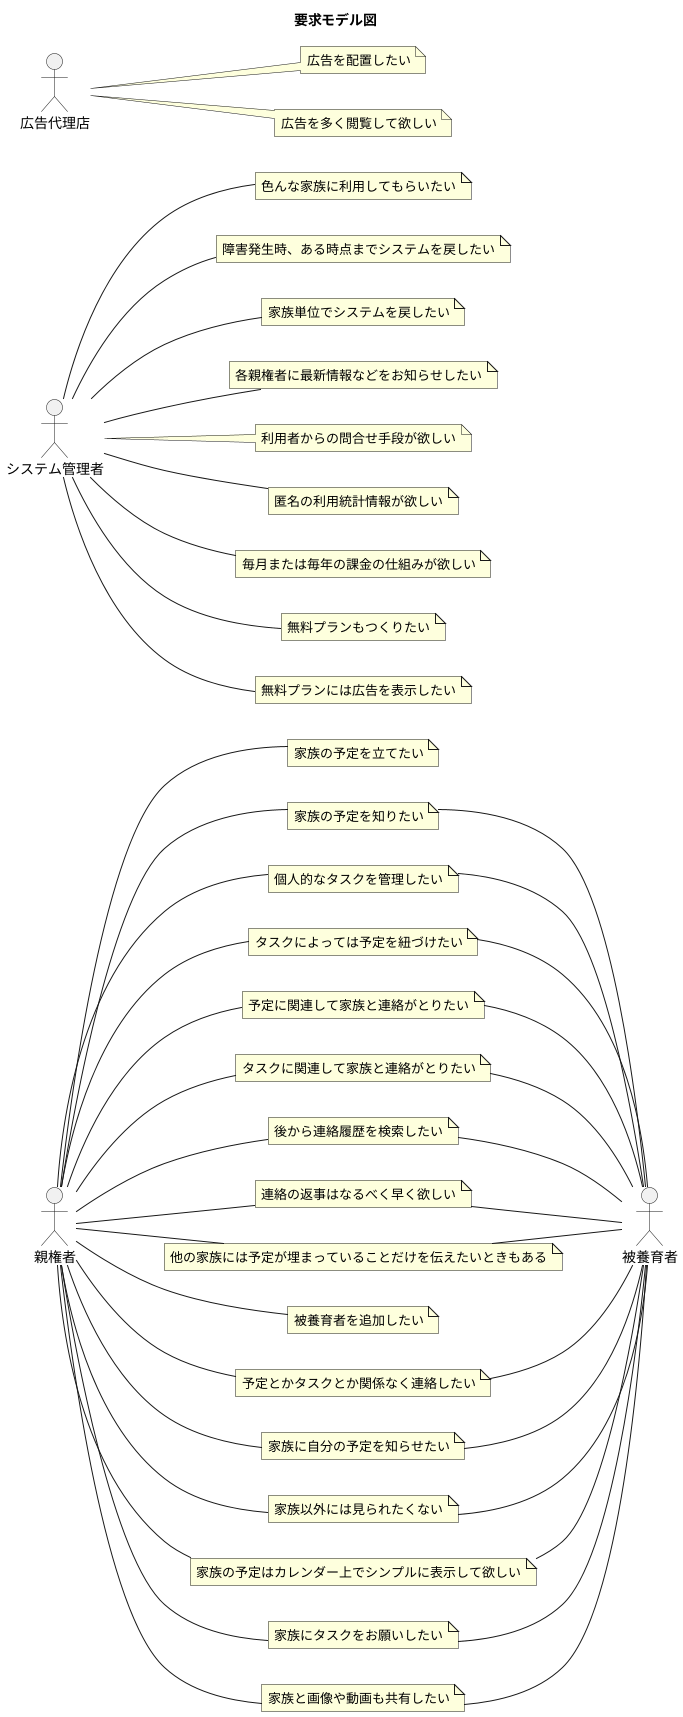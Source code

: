 @startuml requirement-model-diagram

title 要求モデル図
left to right direction

actor 親権者
note "家族の予定を立てたい" as yk1_1
note "家族の予定を知りたい" as yk1_2
note "個人的なタスクを管理したい" as yk1_3
note "タスクによっては予定を紐づけたい" as yk1_4
note "予定に関連して家族と連絡がとりたい" as yk1_5
note "タスクに関連して家族と連絡がとりたい" as yk1_6
note "後から連絡履歴を検索したい" as yk1_7
note "連絡の返事はなるべく早く欲しい" as yk1_8
note "他の家族には予定が埋まっていることだけを伝えたいときもある" as yk1_9
note "被養育者を追加したい" as yk1_10
note "予定とかタスクとか関係なく連絡したい" as yk1_11
note "家族に自分の予定を知らせたい" as yk1_12
note "家族以外には見られたくない" as yk1_13
note "家族の予定はカレンダー上でシンプルに表示して欲しい" as yk1_14
note "家族にタスクをお願いしたい" as yk1_15
note "家族と画像や動画も共有したい" as yk1_16

actor 被養育者

actor システム管理者
note "色んな家族に利用してもらいたい" as kanri_1
note "障害発生時、ある時点までシステムを戻したい" as kanri_2
note "家族単位でシステムを戻したい" as kanri_3
note "各親権者に最新情報などをお知らせしたい" as kanri_4
note "利用者からの問合せ手段が欲しい" as kanri_5
note "匿名の利用統計情報が欲しい" as kanri_6
note "毎月または毎年の課金の仕組みが欲しい" as kanri_7
note "無料プランもつくりたい" as kanri_8
note "無料プランには広告を表示したい" as kanri_9

actor 広告代理店
note "広告を配置したい" as adv_1
note "広告を多く閲覧して欲しい" as adv_2

親権者 -- yk1_1
親権者 -- yk1_2
親権者 -- yk1_3
親権者 -- yk1_4
親権者 -- yk1_5
親権者 -- yk1_6
親権者 -- yk1_7
親権者 -- yk1_8
親権者 -- yk1_9
親権者 -- yk1_10
親権者 -- yk1_11
親権者 -- yk1_12
親権者 -- yk1_13
親権者 -- yk1_14
親権者 -- yk1_15
親権者 -- yk1_16

yk1_2 -- 被養育者
yk1_3 -- 被養育者
yk1_4 -- 被養育者
yk1_5 -- 被養育者
yk1_6 -- 被養育者
yk1_7 -- 被養育者
yk1_8 -- 被養育者
yk1_9 -- 被養育者
yk1_11 -- 被養育者
yk1_12 -- 被養育者
yk1_13 -- 被養育者
yk1_14 -- 被養育者
yk1_15 -- 被養育者
yk1_16 -- 被養育者

システム管理者 -- kanri_1
システム管理者 -- kanri_2
システム管理者 -- kanri_3
システム管理者 -- kanri_4
システム管理者 -- kanri_5
システム管理者 -- kanri_6
システム管理者 -- kanri_7
システム管理者 -- kanri_8
システム管理者 -- kanri_9

広告代理店 -- adv_1
広告代理店 -- adv_2

@enduml
